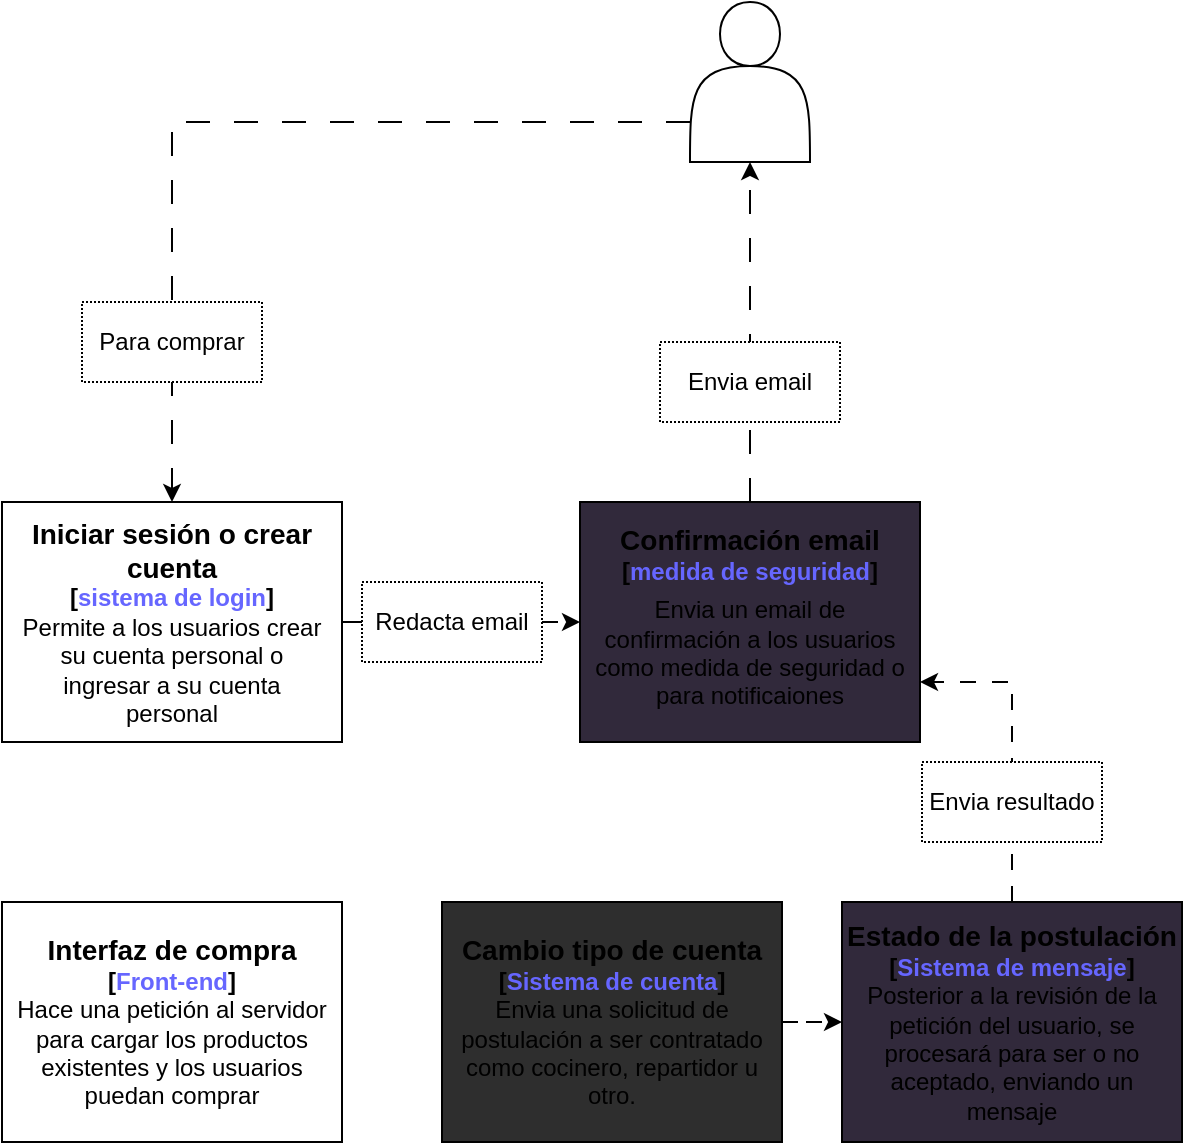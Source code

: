 <mxfile version="24.7.17">
  <diagram name="Página-1" id="VxhO96F3rHkMfW6KeEh2">
    <mxGraphModel dx="1050" dy="1790" grid="1" gridSize="10" guides="1" tooltips="1" connect="1" arrows="1" fold="1" page="1" pageScale="1" pageWidth="827" pageHeight="1169" math="0" shadow="0">
      <root>
        <mxCell id="0" />
        <mxCell id="1" parent="0" />
        <mxCell id="bK-gNIifQhYfn9CY0I1n-8" style="edgeStyle=orthogonalEdgeStyle;rounded=0;orthogonalLoop=1;jettySize=auto;html=1;exitX=0;exitY=0.75;exitDx=0;exitDy=0;entryX=0.5;entryY=0;entryDx=0;entryDy=0;dashed=1;dashPattern=12 12;" edge="1" parent="1" source="bK-gNIifQhYfn9CY0I1n-1" target="bK-gNIifQhYfn9CY0I1n-2">
          <mxGeometry relative="1" as="geometry" />
        </mxCell>
        <mxCell id="bK-gNIifQhYfn9CY0I1n-1" value="" style="shape=actor;whiteSpace=wrap;html=1;" vertex="1" parent="1">
          <mxGeometry x="384" y="-90" width="60" height="80" as="geometry" />
        </mxCell>
        <mxCell id="bK-gNIifQhYfn9CY0I1n-5" style="edgeStyle=orthogonalEdgeStyle;rounded=0;orthogonalLoop=1;jettySize=auto;html=1;entryX=0;entryY=0.5;entryDx=0;entryDy=0;dashed=1;dashPattern=12 12;" edge="1" parent="1" source="bK-gNIifQhYfn9CY0I1n-2" target="bK-gNIifQhYfn9CY0I1n-4">
          <mxGeometry relative="1" as="geometry" />
        </mxCell>
        <mxCell id="bK-gNIifQhYfn9CY0I1n-2" value="&lt;b&gt;&lt;font style=&quot;font-size: 14px;&quot;&gt;Iniciar sesión o crear cuenta&lt;/font&gt;&lt;/b&gt;&lt;br&gt;&lt;b&gt;[&lt;font color=&quot;#6666ff&quot;&gt;sistema de login&lt;/font&gt;]&lt;/b&gt;&lt;div style=&quot;padding: 0px 5px; margin-top: 0px;&quot;&gt;Permite a los usuarios crear su cuenta personal o ingresar a su cuenta personal&lt;/div&gt;" style="html=1;whiteSpace=wrap;" vertex="1" parent="1">
          <mxGeometry x="40" y="160" width="170" height="120" as="geometry" />
        </mxCell>
        <mxCell id="bK-gNIifQhYfn9CY0I1n-7" style="edgeStyle=orthogonalEdgeStyle;rounded=0;orthogonalLoop=1;jettySize=auto;html=1;dashed=1;dashPattern=12 12;" edge="1" parent="1" source="bK-gNIifQhYfn9CY0I1n-4" target="bK-gNIifQhYfn9CY0I1n-1">
          <mxGeometry relative="1" as="geometry" />
        </mxCell>
        <mxCell id="bK-gNIifQhYfn9CY0I1n-4" value="&lt;b&gt;&lt;font style=&quot;font-size: 14px;&quot;&gt;Confirmación email&lt;/font&gt;&lt;/b&gt;&lt;br&gt;&lt;b&gt;[&lt;font color=&quot;#6666ff&quot;&gt;medida de seguridad&lt;/font&gt;]&lt;/b&gt;&lt;div style=&quot;padding: 5px;&quot;&gt;Envia un email de confirmación a los usuarios como medida de seguridad o para notificaiones&lt;/div&gt;" style="html=1;whiteSpace=wrap;fillColor=#31293B;" vertex="1" parent="1">
          <mxGeometry x="329" y="160" width="170" height="120" as="geometry" />
        </mxCell>
        <mxCell id="bK-gNIifQhYfn9CY0I1n-9" value="&lt;span style=&quot;font-size: 14px;&quot;&gt;&lt;b&gt;Interfaz de compra&lt;/b&gt;&lt;/span&gt;&lt;br&gt;&lt;b&gt;[&lt;font color=&quot;#6666ff&quot;&gt;Front-end&lt;/font&gt;]&lt;/b&gt;&lt;div style=&quot;padding: 0px 5px; margin-top: 0px;&quot;&gt;Hace una petición al servidor para cargar los productos existentes y los usuarios puedan comprar&lt;/div&gt;" style="html=1;whiteSpace=wrap;" vertex="1" parent="1">
          <mxGeometry x="40" y="360" width="170" height="120" as="geometry" />
        </mxCell>
        <mxCell id="bK-gNIifQhYfn9CY0I1n-13" style="edgeStyle=orthogonalEdgeStyle;rounded=0;orthogonalLoop=1;jettySize=auto;html=1;entryX=0;entryY=0.5;entryDx=0;entryDy=0;dashed=1;dashPattern=8 8;" edge="1" parent="1" source="bK-gNIifQhYfn9CY0I1n-10" target="bK-gNIifQhYfn9CY0I1n-11">
          <mxGeometry relative="1" as="geometry" />
        </mxCell>
        <mxCell id="bK-gNIifQhYfn9CY0I1n-10" value="&lt;span style=&quot;font-size: 14px;&quot;&gt;&lt;b&gt;Cambio tipo de cuenta&lt;/b&gt;&lt;/span&gt;&lt;br&gt;&lt;b&gt;[&lt;font color=&quot;#6666ff&quot;&gt;Sistema de cuenta&lt;/font&gt;]&lt;/b&gt;&lt;div style=&quot;padding: 0px 5px; margin-top: 0px;&quot;&gt;Envia una solicitud de postulación a ser contratado como cocinero, repartidor u otro.&lt;/div&gt;" style="html=1;whiteSpace=wrap;fillColor=#2E2E2E;" vertex="1" parent="1">
          <mxGeometry x="260" y="360" width="170" height="120" as="geometry" />
        </mxCell>
        <mxCell id="bK-gNIifQhYfn9CY0I1n-16" style="edgeStyle=orthogonalEdgeStyle;rounded=0;orthogonalLoop=1;jettySize=auto;html=1;exitX=0.5;exitY=0;exitDx=0;exitDy=0;entryX=1;entryY=0.75;entryDx=0;entryDy=0;dashed=1;dashPattern=8 8;" edge="1" parent="1" source="bK-gNIifQhYfn9CY0I1n-11" target="bK-gNIifQhYfn9CY0I1n-4">
          <mxGeometry relative="1" as="geometry" />
        </mxCell>
        <mxCell id="bK-gNIifQhYfn9CY0I1n-11" value="&lt;span style=&quot;font-size: 14px;&quot;&gt;&lt;b&gt;Estado de la postulación&lt;/b&gt;&lt;/span&gt;&lt;br&gt;&lt;b&gt;[&lt;font color=&quot;#6666ff&quot;&gt;Sistema de mensaje&lt;/font&gt;]&lt;/b&gt;&lt;div style=&quot;padding: 0px 5px;&quot;&gt;Posterior a la revisión de la petición del usuario, se procesará para ser o no aceptado, enviando un mensaje&lt;/div&gt;" style="html=1;whiteSpace=wrap;fillColor=#31293B;labelPadding=0;fixedWidth=1;" vertex="1" parent="1">
          <mxGeometry x="460" y="360" width="170" height="120" as="geometry" />
        </mxCell>
        <mxCell id="bK-gNIifQhYfn9CY0I1n-14" value="Envia resultado" style="text;html=1;align=center;verticalAlign=middle;whiteSpace=wrap;rounded=0;fillColor=default;strokeColor=default;dashed=1;dashPattern=1 1;" vertex="1" parent="1">
          <mxGeometry x="500" y="290" width="90" height="40" as="geometry" />
        </mxCell>
        <mxCell id="bK-gNIifQhYfn9CY0I1n-17" value="Envia email" style="text;html=1;align=center;verticalAlign=middle;whiteSpace=wrap;rounded=0;fillColor=default;strokeColor=default;dashed=1;dashPattern=1 1;" vertex="1" parent="1">
          <mxGeometry x="369" y="80" width="90" height="40" as="geometry" />
        </mxCell>
        <mxCell id="bK-gNIifQhYfn9CY0I1n-18" value="Redacta email" style="text;html=1;align=center;verticalAlign=middle;whiteSpace=wrap;rounded=0;fillColor=default;strokeColor=default;dashed=1;dashPattern=1 1;" vertex="1" parent="1">
          <mxGeometry x="220" y="200" width="90" height="40" as="geometry" />
        </mxCell>
        <mxCell id="bK-gNIifQhYfn9CY0I1n-19" value="Para comprar" style="text;html=1;align=center;verticalAlign=middle;whiteSpace=wrap;rounded=0;fillColor=default;strokeColor=default;dashed=1;dashPattern=1 1;" vertex="1" parent="1">
          <mxGeometry x="80" y="60" width="90" height="40" as="geometry" />
        </mxCell>
      </root>
    </mxGraphModel>
  </diagram>
</mxfile>
